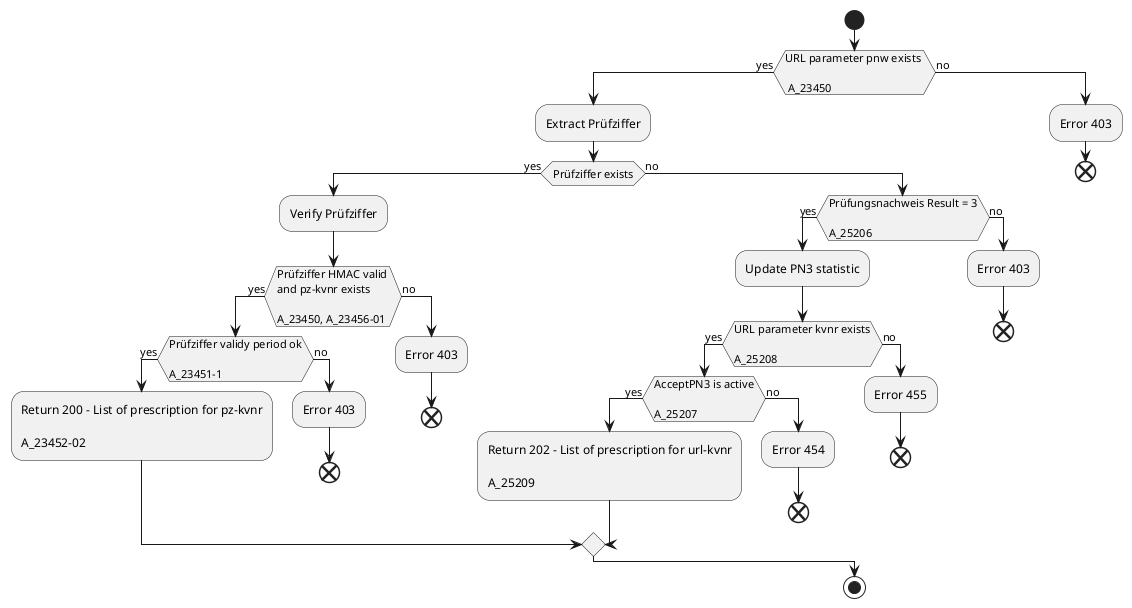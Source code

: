 @startuml

start

if(URL parameter pnw exists \n\n A_23450) then (yes)
  :Extract Prüfziffer;
  if(Prüfziffer exists) then (yes)
    :Verify Prüfziffer;
    if(Prüfziffer HMAC valid \nand pz-kvnr exists\n\nA_23450, A_23456-01) then (yes)
      if(Prüfziffer validy period ok\n\nA_23451-1) then (yes)
        :Return 200 - List of prescription for pz-kvnr\n\nA_23452-02;
      else (no)
        :Error 403;
        end
      endif
    else (no)
      :Error 403;
      end
    endif
  else (no)
    if(Prüfungsnachweis Result = 3\n\nA_25206) then (yes)
      :Update PN3 statistic;
      if(URL parameter kvnr exists\n\nA_25208) then (yes)
        if(AcceptPN3 is active\n\nA_25207) then (yes)
          :Return 202 - List of prescription for url-kvnr\n\nA_25209;
        else (no)
          :Error 454;
          end
        endif
	  else (no)
        :Error 455;
        end
	  endif 
    else (no)
      :Error 403;
      end
    endif
  endif
else (no)
  :Error 403;
  end
endif

stop

@enduml